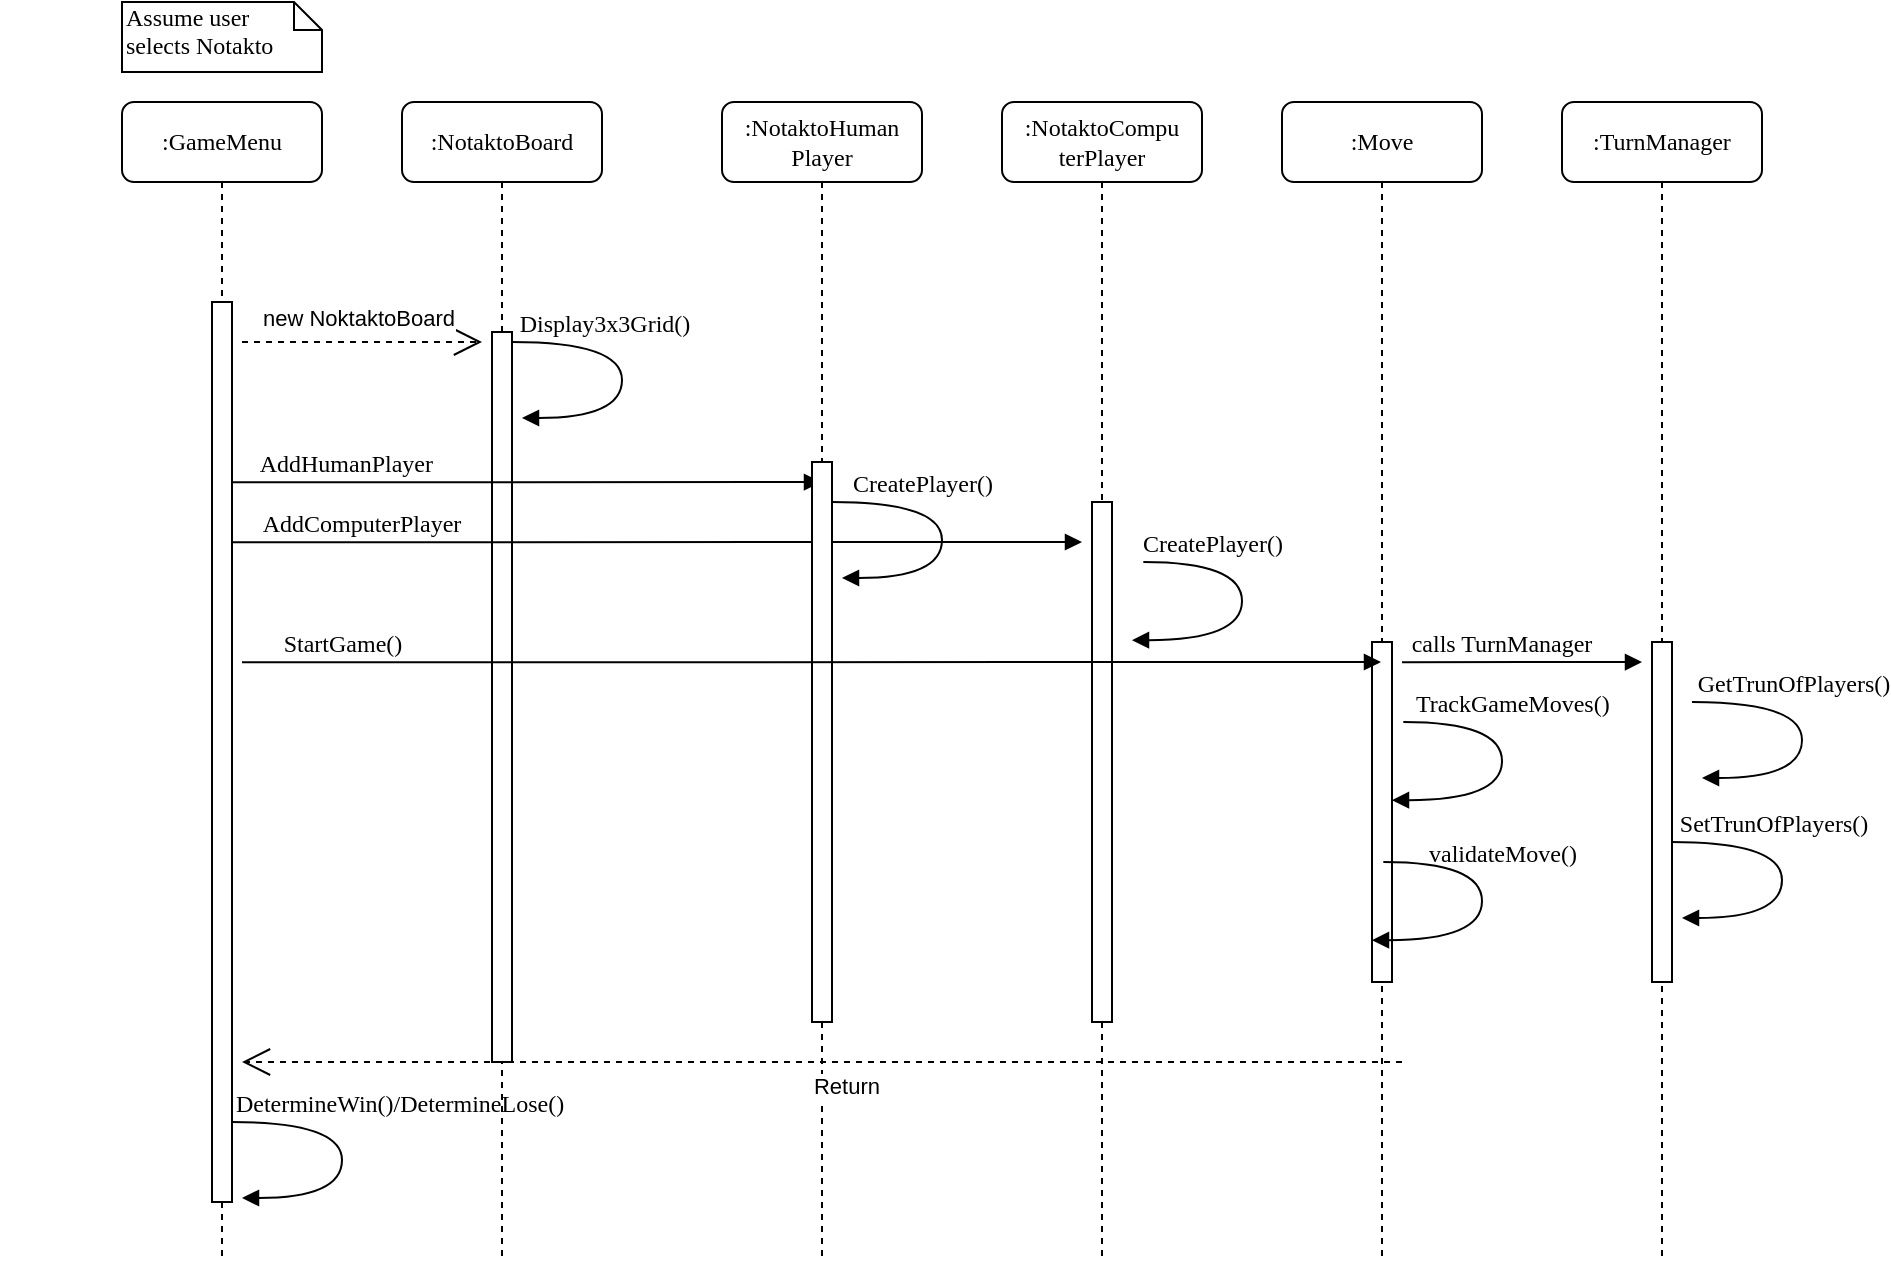 <mxfile version="24.7.5">
  <diagram name="Page-1" id="13e1069c-82ec-6db2-03f1-153e76fe0fe0">
    <mxGraphModel dx="2150" dy="621" grid="1" gridSize="10" guides="1" tooltips="1" connect="1" arrows="1" fold="1" page="1" pageScale="1" pageWidth="1100" pageHeight="850" background="none" math="0" shadow="0">
      <root>
        <mxCell id="0" />
        <mxCell id="1" parent="0" />
        <mxCell id="7baba1c4bc27f4b0-2" value=":NotaktoBoard" style="shape=umlLifeline;perimeter=lifelinePerimeter;whiteSpace=wrap;html=1;container=1;collapsible=0;recursiveResize=0;outlineConnect=0;rounded=1;shadow=0;comic=0;labelBackgroundColor=none;strokeWidth=1;fontFamily=Verdana;fontSize=12;align=center;" parent="1" vertex="1">
          <mxGeometry x="240" y="80" width="100" height="580" as="geometry" />
        </mxCell>
        <mxCell id="7baba1c4bc27f4b0-10" value="" style="html=1;points=[];perimeter=orthogonalPerimeter;rounded=0;shadow=0;comic=0;labelBackgroundColor=none;strokeWidth=1;fontFamily=Verdana;fontSize=12;align=center;" parent="7baba1c4bc27f4b0-2" vertex="1">
          <mxGeometry x="45" y="115" width="10" height="365" as="geometry" />
        </mxCell>
        <mxCell id="En-yLzaRTPRJBeTRG9fR-3" value="&amp;nbsp; &amp;nbsp; &amp;nbsp; &amp;nbsp; &amp;nbsp; &amp;nbsp; &amp;nbsp; Display3x3Grid()" style="html=1;verticalAlign=bottom;endArrow=block;labelBackgroundColor=none;fontFamily=Verdana;fontSize=12;elbow=vertical;edgeStyle=orthogonalEdgeStyle;curved=1;entryX=1;entryY=0.286;entryPerimeter=0;exitX=1.038;exitY=0.345;exitPerimeter=0;" edge="1" parent="7baba1c4bc27f4b0-2">
          <mxGeometry x="-0.65" relative="1" as="geometry">
            <mxPoint x="55" y="120" as="sourcePoint" />
            <mxPoint x="60" y="158" as="targetPoint" />
            <Array as="points">
              <mxPoint x="110" y="120" />
              <mxPoint x="110" y="158" />
            </Array>
            <mxPoint as="offset" />
          </mxGeometry>
        </mxCell>
        <mxCell id="En-yLzaRTPRJBeTRG9fR-4" value="&amp;nbsp; &amp;nbsp; &amp;nbsp; &amp;nbsp; AddHumanPlayer" style="html=1;verticalAlign=bottom;endArrow=block;labelBackgroundColor=none;fontFamily=Verdana;fontSize=12;edgeStyle=elbowEdgeStyle;elbow=vertical;exitX=0.82;exitY=0.173;exitDx=0;exitDy=0;exitPerimeter=0;" edge="1" parent="7baba1c4bc27f4b0-2">
          <mxGeometry x="-0.684" relative="1" as="geometry">
            <mxPoint x="-86.8" y="190.12" as="sourcePoint" />
            <mxPoint x="209.5" y="190" as="targetPoint" />
            <mxPoint as="offset" />
          </mxGeometry>
        </mxCell>
        <mxCell id="En-yLzaRTPRJBeTRG9fR-6" value="&amp;nbsp;AddComputerPlayer" style="html=1;verticalAlign=bottom;endArrow=block;labelBackgroundColor=none;fontFamily=Verdana;fontSize=12;edgeStyle=elbowEdgeStyle;elbow=vertical;exitX=0.82;exitY=0.173;exitDx=0;exitDy=0;exitPerimeter=0;" edge="1" parent="7baba1c4bc27f4b0-2">
          <mxGeometry x="-0.684" relative="1" as="geometry">
            <mxPoint x="-90.0" y="220.12" as="sourcePoint" />
            <mxPoint x="340" y="220" as="targetPoint" />
            <mxPoint as="offset" />
          </mxGeometry>
        </mxCell>
        <mxCell id="7baba1c4bc27f4b0-3" value="&lt;font style=&quot;font-size: 12px;&quot;&gt;:NotaktoHuman&lt;/font&gt;&lt;div&gt;&lt;font style=&quot;font-size: 12px;&quot;&gt;Player&lt;/font&gt;&lt;/div&gt;" style="shape=umlLifeline;perimeter=lifelinePerimeter;whiteSpace=wrap;html=1;container=1;collapsible=0;recursiveResize=0;outlineConnect=0;rounded=1;shadow=0;comic=0;labelBackgroundColor=none;strokeWidth=1;fontFamily=Verdana;fontSize=12;align=center;" parent="1" vertex="1">
          <mxGeometry x="400" y="80" width="100" height="580" as="geometry" />
        </mxCell>
        <mxCell id="7baba1c4bc27f4b0-13" value="" style="html=1;points=[];perimeter=orthogonalPerimeter;rounded=0;shadow=0;comic=0;labelBackgroundColor=none;strokeWidth=1;fontFamily=Verdana;fontSize=12;align=center;" parent="7baba1c4bc27f4b0-3" vertex="1">
          <mxGeometry x="45" y="180" width="10" height="280" as="geometry" />
        </mxCell>
        <mxCell id="En-yLzaRTPRJBeTRG9fR-5" value="CreatePlayer()" style="html=1;verticalAlign=bottom;endArrow=block;labelBackgroundColor=none;fontFamily=Verdana;fontSize=12;elbow=vertical;edgeStyle=orthogonalEdgeStyle;curved=1;entryX=1;entryY=0.286;entryPerimeter=0;exitX=1.038;exitY=0.345;exitPerimeter=0;" edge="1" parent="7baba1c4bc27f4b0-3">
          <mxGeometry x="-0.371" relative="1" as="geometry">
            <mxPoint x="55" y="200" as="sourcePoint" />
            <mxPoint x="60" y="238" as="targetPoint" />
            <Array as="points">
              <mxPoint x="110" y="200" />
              <mxPoint x="110" y="238" />
            </Array>
            <mxPoint as="offset" />
          </mxGeometry>
        </mxCell>
        <mxCell id="7baba1c4bc27f4b0-4" value=":NotaktoCompu&lt;div&gt;terPlayer&lt;/div&gt;" style="shape=umlLifeline;perimeter=lifelinePerimeter;whiteSpace=wrap;html=1;container=1;collapsible=0;recursiveResize=0;outlineConnect=0;rounded=1;shadow=0;comic=0;labelBackgroundColor=none;strokeWidth=1;fontFamily=Verdana;fontSize=12;align=center;" parent="1" vertex="1">
          <mxGeometry x="540" y="80" width="100" height="580" as="geometry" />
        </mxCell>
        <mxCell id="7baba1c4bc27f4b0-16" value="" style="html=1;points=[];perimeter=orthogonalPerimeter;rounded=0;shadow=0;comic=0;labelBackgroundColor=none;strokeWidth=1;fontFamily=Verdana;fontSize=12;align=center;" parent="7baba1c4bc27f4b0-4" vertex="1">
          <mxGeometry x="45" y="200" width="10" height="260" as="geometry" />
        </mxCell>
        <mxCell id="En-yLzaRTPRJBeTRG9fR-25" value="" style="endArrow=open;endSize=12;dashed=1;html=1;rounded=0;" edge="1" parent="7baba1c4bc27f4b0-4">
          <mxGeometry width="160" relative="1" as="geometry">
            <mxPoint x="200" y="480" as="sourcePoint" />
            <mxPoint x="-380" y="480" as="targetPoint" />
          </mxGeometry>
        </mxCell>
        <mxCell id="En-yLzaRTPRJBeTRG9fR-26" value="Return" style="edgeLabel;html=1;align=center;verticalAlign=middle;resizable=0;points=[];" vertex="1" connectable="0" parent="En-yLzaRTPRJBeTRG9fR-25">
          <mxGeometry x="-0.04" y="12" relative="1" as="geometry">
            <mxPoint as="offset" />
          </mxGeometry>
        </mxCell>
        <mxCell id="7baba1c4bc27f4b0-5" value=":Move" style="shape=umlLifeline;perimeter=lifelinePerimeter;whiteSpace=wrap;html=1;container=1;collapsible=0;recursiveResize=0;outlineConnect=0;rounded=1;shadow=0;comic=0;labelBackgroundColor=none;strokeWidth=1;fontFamily=Verdana;fontSize=12;align=center;" parent="1" vertex="1">
          <mxGeometry x="680" y="80" width="100" height="580" as="geometry" />
        </mxCell>
        <mxCell id="7baba1c4bc27f4b0-19" value="" style="html=1;points=[];perimeter=orthogonalPerimeter;rounded=0;shadow=0;comic=0;labelBackgroundColor=none;strokeWidth=1;fontFamily=Verdana;fontSize=12;align=center;" parent="7baba1c4bc27f4b0-5" vertex="1">
          <mxGeometry x="45" y="270" width="10" height="170" as="geometry" />
        </mxCell>
        <mxCell id="7baba1c4bc27f4b0-36" value="&amp;nbsp; &amp;nbsp; &amp;nbsp; &amp;nbsp; &amp;nbsp; TrackGameMoves()" style="html=1;verticalAlign=bottom;endArrow=block;labelBackgroundColor=none;fontFamily=Verdana;fontSize=12;elbow=vertical;edgeStyle=orthogonalEdgeStyle;curved=1;exitX=1.066;exitY=0.713;exitPerimeter=0;" parent="7baba1c4bc27f4b0-5" edge="1">
          <mxGeometry x="-0.452" relative="1" as="geometry">
            <mxPoint x="60.66" y="310.01" as="sourcePoint" />
            <mxPoint x="55" y="349.1" as="targetPoint" />
            <Array as="points">
              <mxPoint x="110" y="310.1" />
              <mxPoint x="110" y="349.1" />
            </Array>
            <mxPoint as="offset" />
          </mxGeometry>
        </mxCell>
        <mxCell id="En-yLzaRTPRJBeTRG9fR-12" value="validateMove()" style="html=1;verticalAlign=bottom;endArrow=block;labelBackgroundColor=none;fontFamily=Verdana;fontSize=12;elbow=vertical;edgeStyle=orthogonalEdgeStyle;curved=1;exitX=1.066;exitY=0.713;exitPerimeter=0;" edge="1" parent="7baba1c4bc27f4b0-5">
          <mxGeometry x="-0.242" y="10" relative="1" as="geometry">
            <mxPoint x="50.66" y="380.01" as="sourcePoint" />
            <mxPoint x="45" y="419.1" as="targetPoint" />
            <Array as="points">
              <mxPoint x="100" y="380.1" />
              <mxPoint x="100" y="419.1" />
            </Array>
            <mxPoint as="offset" />
          </mxGeometry>
        </mxCell>
        <mxCell id="7baba1c4bc27f4b0-6" value=":TurnManager" style="shape=umlLifeline;perimeter=lifelinePerimeter;whiteSpace=wrap;html=1;container=1;collapsible=0;recursiveResize=0;outlineConnect=0;rounded=1;shadow=0;comic=0;labelBackgroundColor=none;strokeWidth=1;fontFamily=Verdana;fontSize=12;align=center;" parent="1" vertex="1">
          <mxGeometry x="820" y="80" width="100" height="580" as="geometry" />
        </mxCell>
        <mxCell id="7baba1c4bc27f4b0-28" value="" style="html=1;points=[];perimeter=orthogonalPerimeter;rounded=0;shadow=0;comic=0;labelBackgroundColor=none;strokeWidth=1;fontFamily=Verdana;fontSize=12;align=center;" parent="7baba1c4bc27f4b0-6" vertex="1">
          <mxGeometry x="45" y="270" width="10" height="170" as="geometry" />
        </mxCell>
        <mxCell id="7baba1c4bc27f4b0-8" value=":GameMenu" style="shape=umlLifeline;perimeter=lifelinePerimeter;whiteSpace=wrap;html=1;container=1;collapsible=0;recursiveResize=0;outlineConnect=0;rounded=1;shadow=0;comic=0;labelBackgroundColor=none;strokeWidth=1;fontFamily=Verdana;fontSize=12;align=center;" parent="1" vertex="1">
          <mxGeometry x="100" y="80" width="100" height="580" as="geometry" />
        </mxCell>
        <mxCell id="7baba1c4bc27f4b0-9" value="" style="html=1;points=[];perimeter=orthogonalPerimeter;rounded=0;shadow=0;comic=0;labelBackgroundColor=none;strokeWidth=1;fontFamily=Verdana;fontSize=12;align=center;" parent="7baba1c4bc27f4b0-8" vertex="1">
          <mxGeometry x="45" y="100" width="10" height="450" as="geometry" />
        </mxCell>
        <mxCell id="En-yLzaRTPRJBeTRG9fR-14" value="" style="endArrow=open;endSize=12;dashed=1;html=1;rounded=0;" edge="1" parent="7baba1c4bc27f4b0-8">
          <mxGeometry width="160" relative="1" as="geometry">
            <mxPoint x="60" y="120" as="sourcePoint" />
            <mxPoint x="180" y="120" as="targetPoint" />
          </mxGeometry>
        </mxCell>
        <mxCell id="En-yLzaRTPRJBeTRG9fR-15" value="new NoktaktoBoard" style="edgeLabel;html=1;align=center;verticalAlign=middle;resizable=0;points=[];" vertex="1" connectable="0" parent="En-yLzaRTPRJBeTRG9fR-14">
          <mxGeometry x="-0.04" y="12" relative="1" as="geometry">
            <mxPoint as="offset" />
          </mxGeometry>
        </mxCell>
        <mxCell id="En-yLzaRTPRJBeTRG9fR-27" value="&amp;nbsp; &amp;nbsp; &amp;nbsp; &amp;nbsp; &amp;nbsp; &amp;nbsp; &amp;nbsp; &amp;nbsp; &amp;nbsp; &amp;nbsp; &amp;nbsp; &amp;nbsp; &amp;nbsp; &amp;nbsp; &amp;nbsp; &amp;nbsp; &amp;nbsp; &amp;nbsp; &amp;nbsp; &amp;nbsp;DetermineWin()/DetermineLose()" style="html=1;verticalAlign=bottom;endArrow=block;labelBackgroundColor=none;fontFamily=Verdana;fontSize=12;elbow=vertical;edgeStyle=orthogonalEdgeStyle;curved=1;entryX=1;entryY=0.286;entryPerimeter=0;exitX=1.038;exitY=0.345;exitPerimeter=0;" edge="1" parent="7baba1c4bc27f4b0-8">
          <mxGeometry x="-0.65" relative="1" as="geometry">
            <mxPoint x="55" y="510" as="sourcePoint" />
            <mxPoint x="60" y="548" as="targetPoint" />
            <Array as="points">
              <mxPoint x="110" y="510" />
              <mxPoint x="110" y="548" />
            </Array>
            <mxPoint as="offset" />
          </mxGeometry>
        </mxCell>
        <mxCell id="7baba1c4bc27f4b0-40" value="Assume user&lt;div&gt;selects Notakto&lt;/div&gt;" style="shape=note;whiteSpace=wrap;html=1;size=14;verticalAlign=top;align=left;spacingTop=-6;rounded=0;shadow=0;comic=0;labelBackgroundColor=none;strokeWidth=1;fontFamily=Verdana;fontSize=12" parent="1" vertex="1">
          <mxGeometry x="100" y="30" width="100" height="35" as="geometry" />
        </mxCell>
        <mxCell id="En-yLzaRTPRJBeTRG9fR-10" value="StartGame()" style="html=1;verticalAlign=bottom;endArrow=block;labelBackgroundColor=none;fontFamily=Verdana;fontSize=12;edgeStyle=elbowEdgeStyle;elbow=vertical;exitX=0.82;exitY=0.173;exitDx=0;exitDy=0;exitPerimeter=0;" edge="1" parent="1" target="7baba1c4bc27f4b0-5">
          <mxGeometry x="-0.824" relative="1" as="geometry">
            <mxPoint x="160.0" y="360.12" as="sourcePoint" />
            <mxPoint x="590" y="360" as="targetPoint" />
            <mxPoint as="offset" />
          </mxGeometry>
        </mxCell>
        <mxCell id="En-yLzaRTPRJBeTRG9fR-11" value="&amp;nbsp; &amp;nbsp; &amp;nbsp; &amp;nbsp; &amp;nbsp; CreatePlayer()" style="html=1;verticalAlign=bottom;endArrow=block;labelBackgroundColor=none;fontFamily=Verdana;fontSize=12;elbow=vertical;edgeStyle=orthogonalEdgeStyle;curved=1;exitX=1.066;exitY=0.713;exitPerimeter=0;" edge="1" parent="1">
          <mxGeometry x="-0.73" relative="1" as="geometry">
            <mxPoint x="610.66" y="310.01" as="sourcePoint" />
            <mxPoint x="605" y="349.1" as="targetPoint" />
            <Array as="points">
              <mxPoint x="660" y="310.1" />
              <mxPoint x="660" y="349.1" />
            </Array>
            <mxPoint as="offset" />
          </mxGeometry>
        </mxCell>
        <mxCell id="En-yLzaRTPRJBeTRG9fR-21" value="&amp;nbsp; &amp;nbsp; &amp;nbsp; &amp;nbsp; &amp;nbsp; &amp;nbsp; &amp;nbsp;calls TurnManager" style="html=1;verticalAlign=bottom;endArrow=block;labelBackgroundColor=none;fontFamily=Verdana;fontSize=12;edgeStyle=elbowEdgeStyle;elbow=vertical;exitX=0.82;exitY=0.173;exitDx=0;exitDy=0;exitPerimeter=0;" edge="1" parent="1">
          <mxGeometry x="-0.498" relative="1" as="geometry">
            <mxPoint x="740" y="360.12" as="sourcePoint" />
            <mxPoint x="860" y="360" as="targetPoint" />
            <mxPoint as="offset" />
          </mxGeometry>
        </mxCell>
        <mxCell id="En-yLzaRTPRJBeTRG9fR-23" value="&amp;nbsp; &amp;nbsp; &amp;nbsp; &amp;nbsp; &amp;nbsp; &amp;nbsp; &amp;nbsp; &amp;nbsp; &amp;nbsp;GetTrunOfPlayers()" style="html=1;verticalAlign=bottom;endArrow=block;labelBackgroundColor=none;fontFamily=Verdana;fontSize=12;elbow=vertical;edgeStyle=orthogonalEdgeStyle;curved=1;entryX=1;entryY=0.286;entryPerimeter=0;exitX=1.038;exitY=0.345;exitPerimeter=0;" edge="1" parent="1">
          <mxGeometry x="-0.65" relative="1" as="geometry">
            <mxPoint x="885" y="380" as="sourcePoint" />
            <mxPoint x="890" y="418" as="targetPoint" />
            <Array as="points">
              <mxPoint x="940" y="380" />
              <mxPoint x="940" y="418" />
            </Array>
            <mxPoint as="offset" />
          </mxGeometry>
        </mxCell>
        <mxCell id="En-yLzaRTPRJBeTRG9fR-22" value="&amp;nbsp; &amp;nbsp; &amp;nbsp; &amp;nbsp; &amp;nbsp; &amp;nbsp; &amp;nbsp; &amp;nbsp; &amp;nbsp;SetTrunOfPlayers()" style="html=1;verticalAlign=bottom;endArrow=block;labelBackgroundColor=none;fontFamily=Verdana;fontSize=12;elbow=vertical;edgeStyle=orthogonalEdgeStyle;curved=1;entryX=1;entryY=0.286;entryPerimeter=0;exitX=1.038;exitY=0.345;exitPerimeter=0;" edge="1" parent="1">
          <mxGeometry x="-0.65" relative="1" as="geometry">
            <mxPoint x="875" y="450" as="sourcePoint" />
            <mxPoint x="880" y="488" as="targetPoint" />
            <Array as="points">
              <mxPoint x="930" y="450" />
              <mxPoint x="930" y="488" />
            </Array>
            <mxPoint as="offset" />
          </mxGeometry>
        </mxCell>
      </root>
    </mxGraphModel>
  </diagram>
</mxfile>
